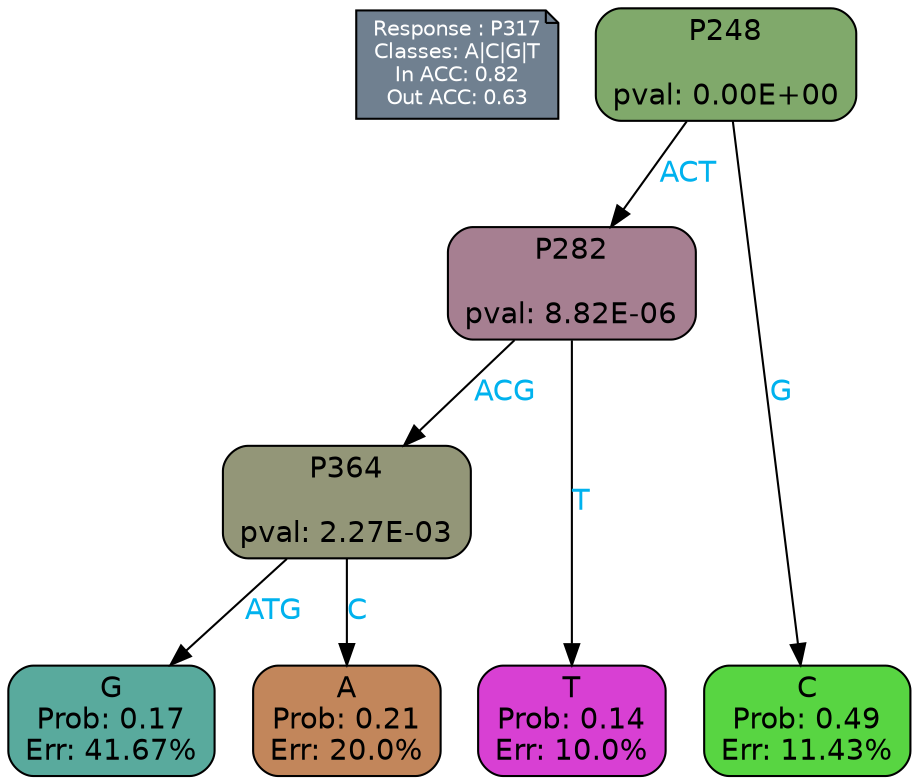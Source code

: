 digraph Tree {
node [shape=box, style="filled, rounded", color="black", fontname=helvetica] ;
graph [ranksep=equally, splines=polylines, bgcolor=transparent, dpi=600] ;
edge [fontname=helvetica] ;
LEGEND [label="Response : P317
Classes: A|C|G|T
In ACC: 0.82
Out ACC: 0.63
",shape=note,align=left,style=filled,fillcolor="slategray",fontcolor="white",fontsize=10];1 [label="P248

pval: 0.00E+00", fillcolor="#80a96b"] ;
2 [label="P282

pval: 8.82E-06", fillcolor="#a67f91"] ;
3 [label="P364

pval: 2.27E-03", fillcolor="#939678"] ;
4 [label="G
Prob: 0.17
Err: 41.67%", fillcolor="#59aa9d"] ;
5 [label="A
Prob: 0.21
Err: 20.0%", fillcolor="#c2865b"] ;
6 [label="T
Prob: 0.14
Err: 10.0%", fillcolor="#d840d3"] ;
7 [label="C
Prob: 0.49
Err: 11.43%", fillcolor="#58d542"] ;
1 -> 2 [label="ACT",fontcolor=deepskyblue2] ;
1 -> 7 [label="G",fontcolor=deepskyblue2] ;
2 -> 3 [label="ACG",fontcolor=deepskyblue2] ;
2 -> 6 [label="T",fontcolor=deepskyblue2] ;
3 -> 4 [label="ATG",fontcolor=deepskyblue2] ;
3 -> 5 [label="C",fontcolor=deepskyblue2] ;
{rank = same; 4;5;6;7;}{rank = same; LEGEND;1;}}